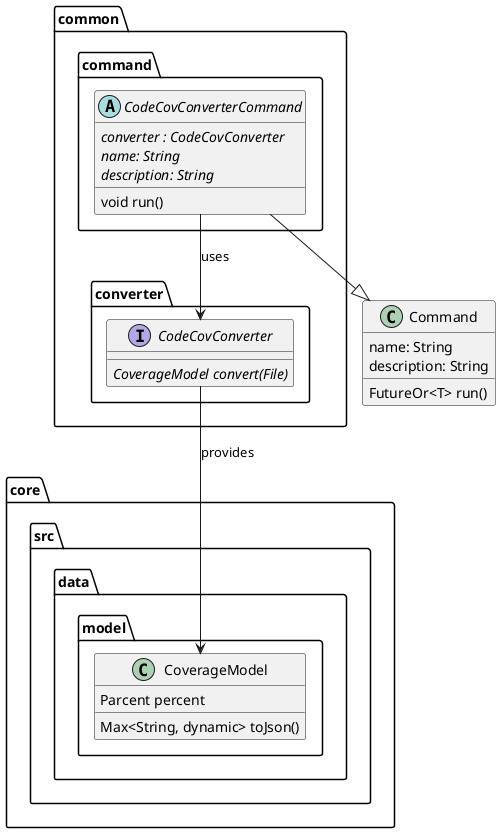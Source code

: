 @startuml codecov_interfaces_diagram

class Command {
    name: String
    description: String
    FutureOr<T> run()
}

package core.src.data.model {
    class CoverageModel {
        Parcent percent
        Max<String, dynamic> toJson()
    }
}


package common {
    package command {
        abstract CodeCovConverterCommand {
            {abstract} converter : CodeCovConverter 
            {abstract} name: String
            {abstract} description: String
            void run()
        }
    }

    package converter {
        interface CodeCovConverter {
            {abstract} CoverageModel convert(File)
        }
    }
}

CodeCovConverterCommand --|> Command
CodeCovConverter --> CoverageModel : provides
CodeCovConverterCommand --> CodeCovConverter : uses

@enduml
